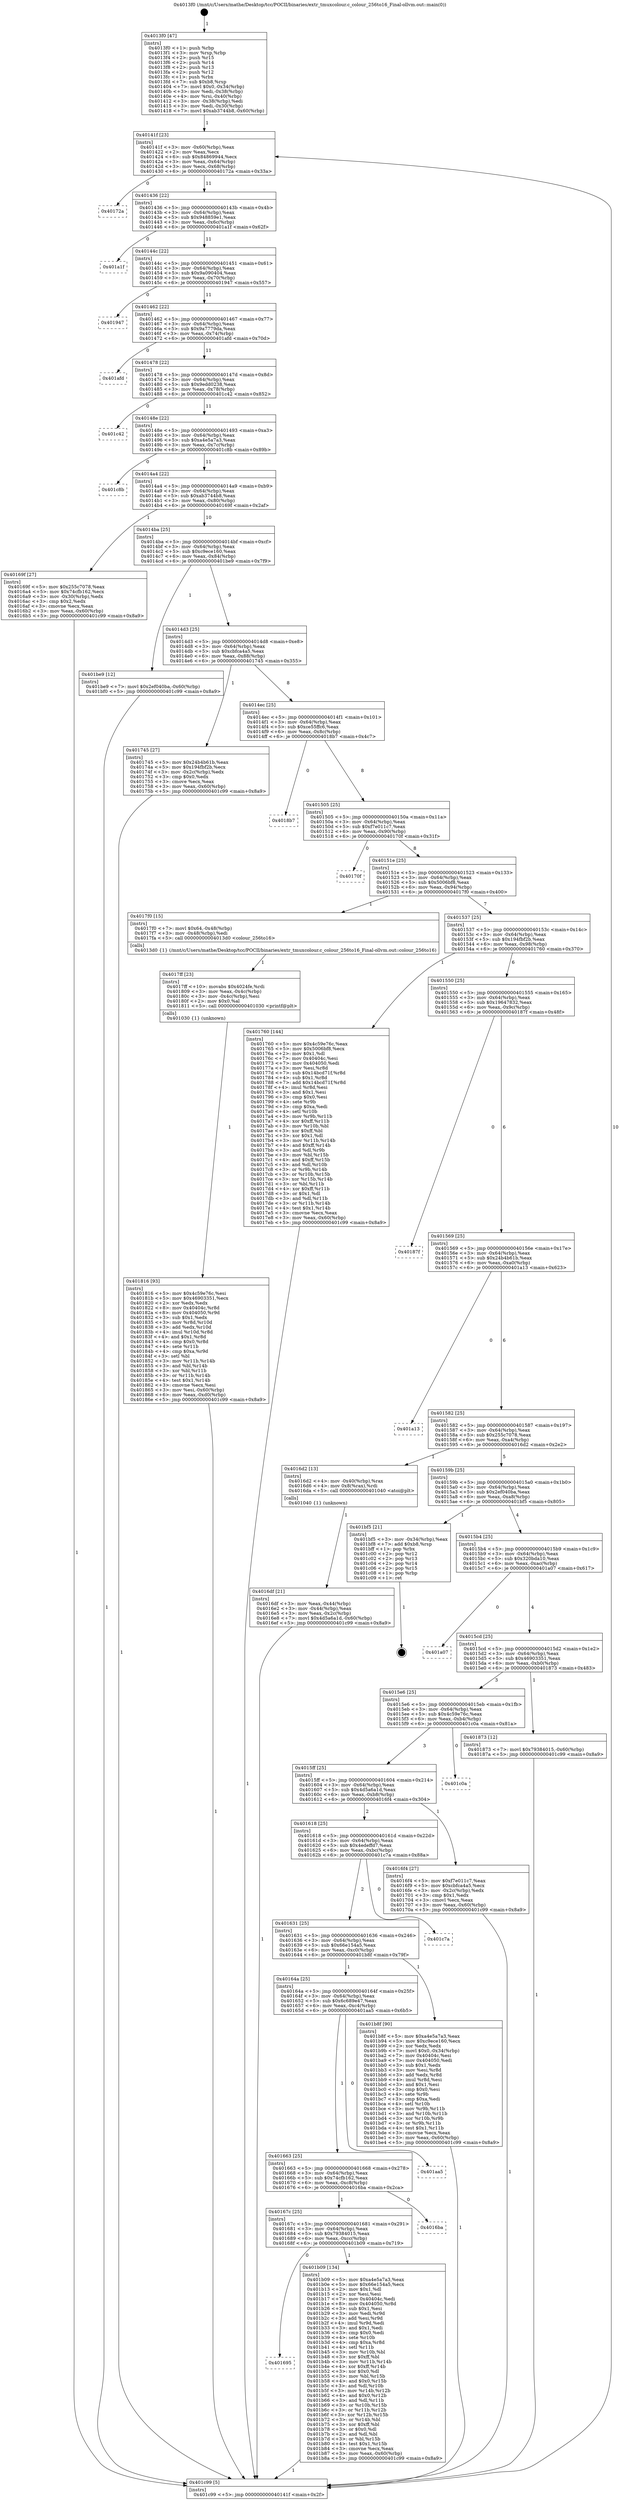 digraph "0x4013f0" {
  label = "0x4013f0 (/mnt/c/Users/mathe/Desktop/tcc/POCII/binaries/extr_tmuxcolour.c_colour_256to16_Final-ollvm.out::main(0))"
  labelloc = "t"
  node[shape=record]

  Entry [label="",width=0.3,height=0.3,shape=circle,fillcolor=black,style=filled]
  "0x40141f" [label="{
     0x40141f [23]\l
     | [instrs]\l
     &nbsp;&nbsp;0x40141f \<+3\>: mov -0x60(%rbp),%eax\l
     &nbsp;&nbsp;0x401422 \<+2\>: mov %eax,%ecx\l
     &nbsp;&nbsp;0x401424 \<+6\>: sub $0x84869944,%ecx\l
     &nbsp;&nbsp;0x40142a \<+3\>: mov %eax,-0x64(%rbp)\l
     &nbsp;&nbsp;0x40142d \<+3\>: mov %ecx,-0x68(%rbp)\l
     &nbsp;&nbsp;0x401430 \<+6\>: je 000000000040172a \<main+0x33a\>\l
  }"]
  "0x40172a" [label="{
     0x40172a\l
  }", style=dashed]
  "0x401436" [label="{
     0x401436 [22]\l
     | [instrs]\l
     &nbsp;&nbsp;0x401436 \<+5\>: jmp 000000000040143b \<main+0x4b\>\l
     &nbsp;&nbsp;0x40143b \<+3\>: mov -0x64(%rbp),%eax\l
     &nbsp;&nbsp;0x40143e \<+5\>: sub $0x948859e1,%eax\l
     &nbsp;&nbsp;0x401443 \<+3\>: mov %eax,-0x6c(%rbp)\l
     &nbsp;&nbsp;0x401446 \<+6\>: je 0000000000401a1f \<main+0x62f\>\l
  }"]
  Exit [label="",width=0.3,height=0.3,shape=circle,fillcolor=black,style=filled,peripheries=2]
  "0x401a1f" [label="{
     0x401a1f\l
  }", style=dashed]
  "0x40144c" [label="{
     0x40144c [22]\l
     | [instrs]\l
     &nbsp;&nbsp;0x40144c \<+5\>: jmp 0000000000401451 \<main+0x61\>\l
     &nbsp;&nbsp;0x401451 \<+3\>: mov -0x64(%rbp),%eax\l
     &nbsp;&nbsp;0x401454 \<+5\>: sub $0x9a090404,%eax\l
     &nbsp;&nbsp;0x401459 \<+3\>: mov %eax,-0x70(%rbp)\l
     &nbsp;&nbsp;0x40145c \<+6\>: je 0000000000401947 \<main+0x557\>\l
  }"]
  "0x401695" [label="{
     0x401695\l
  }", style=dashed]
  "0x401947" [label="{
     0x401947\l
  }", style=dashed]
  "0x401462" [label="{
     0x401462 [22]\l
     | [instrs]\l
     &nbsp;&nbsp;0x401462 \<+5\>: jmp 0000000000401467 \<main+0x77\>\l
     &nbsp;&nbsp;0x401467 \<+3\>: mov -0x64(%rbp),%eax\l
     &nbsp;&nbsp;0x40146a \<+5\>: sub $0x9a7779da,%eax\l
     &nbsp;&nbsp;0x40146f \<+3\>: mov %eax,-0x74(%rbp)\l
     &nbsp;&nbsp;0x401472 \<+6\>: je 0000000000401afd \<main+0x70d\>\l
  }"]
  "0x401b09" [label="{
     0x401b09 [134]\l
     | [instrs]\l
     &nbsp;&nbsp;0x401b09 \<+5\>: mov $0xa4e5a7a3,%eax\l
     &nbsp;&nbsp;0x401b0e \<+5\>: mov $0x66e154a5,%ecx\l
     &nbsp;&nbsp;0x401b13 \<+2\>: mov $0x1,%dl\l
     &nbsp;&nbsp;0x401b15 \<+2\>: xor %esi,%esi\l
     &nbsp;&nbsp;0x401b17 \<+7\>: mov 0x40404c,%edi\l
     &nbsp;&nbsp;0x401b1e \<+8\>: mov 0x404050,%r8d\l
     &nbsp;&nbsp;0x401b26 \<+3\>: sub $0x1,%esi\l
     &nbsp;&nbsp;0x401b29 \<+3\>: mov %edi,%r9d\l
     &nbsp;&nbsp;0x401b2c \<+3\>: add %esi,%r9d\l
     &nbsp;&nbsp;0x401b2f \<+4\>: imul %r9d,%edi\l
     &nbsp;&nbsp;0x401b33 \<+3\>: and $0x1,%edi\l
     &nbsp;&nbsp;0x401b36 \<+3\>: cmp $0x0,%edi\l
     &nbsp;&nbsp;0x401b39 \<+4\>: sete %r10b\l
     &nbsp;&nbsp;0x401b3d \<+4\>: cmp $0xa,%r8d\l
     &nbsp;&nbsp;0x401b41 \<+4\>: setl %r11b\l
     &nbsp;&nbsp;0x401b45 \<+3\>: mov %r10b,%bl\l
     &nbsp;&nbsp;0x401b48 \<+3\>: xor $0xff,%bl\l
     &nbsp;&nbsp;0x401b4b \<+3\>: mov %r11b,%r14b\l
     &nbsp;&nbsp;0x401b4e \<+4\>: xor $0xff,%r14b\l
     &nbsp;&nbsp;0x401b52 \<+3\>: xor $0x0,%dl\l
     &nbsp;&nbsp;0x401b55 \<+3\>: mov %bl,%r15b\l
     &nbsp;&nbsp;0x401b58 \<+4\>: and $0x0,%r15b\l
     &nbsp;&nbsp;0x401b5c \<+3\>: and %dl,%r10b\l
     &nbsp;&nbsp;0x401b5f \<+3\>: mov %r14b,%r12b\l
     &nbsp;&nbsp;0x401b62 \<+4\>: and $0x0,%r12b\l
     &nbsp;&nbsp;0x401b66 \<+3\>: and %dl,%r11b\l
     &nbsp;&nbsp;0x401b69 \<+3\>: or %r10b,%r15b\l
     &nbsp;&nbsp;0x401b6c \<+3\>: or %r11b,%r12b\l
     &nbsp;&nbsp;0x401b6f \<+3\>: xor %r12b,%r15b\l
     &nbsp;&nbsp;0x401b72 \<+3\>: or %r14b,%bl\l
     &nbsp;&nbsp;0x401b75 \<+3\>: xor $0xff,%bl\l
     &nbsp;&nbsp;0x401b78 \<+3\>: or $0x0,%dl\l
     &nbsp;&nbsp;0x401b7b \<+2\>: and %dl,%bl\l
     &nbsp;&nbsp;0x401b7d \<+3\>: or %bl,%r15b\l
     &nbsp;&nbsp;0x401b80 \<+4\>: test $0x1,%r15b\l
     &nbsp;&nbsp;0x401b84 \<+3\>: cmovne %ecx,%eax\l
     &nbsp;&nbsp;0x401b87 \<+3\>: mov %eax,-0x60(%rbp)\l
     &nbsp;&nbsp;0x401b8a \<+5\>: jmp 0000000000401c99 \<main+0x8a9\>\l
  }"]
  "0x401afd" [label="{
     0x401afd\l
  }", style=dashed]
  "0x401478" [label="{
     0x401478 [22]\l
     | [instrs]\l
     &nbsp;&nbsp;0x401478 \<+5\>: jmp 000000000040147d \<main+0x8d\>\l
     &nbsp;&nbsp;0x40147d \<+3\>: mov -0x64(%rbp),%eax\l
     &nbsp;&nbsp;0x401480 \<+5\>: sub $0x9edd0238,%eax\l
     &nbsp;&nbsp;0x401485 \<+3\>: mov %eax,-0x78(%rbp)\l
     &nbsp;&nbsp;0x401488 \<+6\>: je 0000000000401c42 \<main+0x852\>\l
  }"]
  "0x40167c" [label="{
     0x40167c [25]\l
     | [instrs]\l
     &nbsp;&nbsp;0x40167c \<+5\>: jmp 0000000000401681 \<main+0x291\>\l
     &nbsp;&nbsp;0x401681 \<+3\>: mov -0x64(%rbp),%eax\l
     &nbsp;&nbsp;0x401684 \<+5\>: sub $0x79384015,%eax\l
     &nbsp;&nbsp;0x401689 \<+6\>: mov %eax,-0xcc(%rbp)\l
     &nbsp;&nbsp;0x40168f \<+6\>: je 0000000000401b09 \<main+0x719\>\l
  }"]
  "0x401c42" [label="{
     0x401c42\l
  }", style=dashed]
  "0x40148e" [label="{
     0x40148e [22]\l
     | [instrs]\l
     &nbsp;&nbsp;0x40148e \<+5\>: jmp 0000000000401493 \<main+0xa3\>\l
     &nbsp;&nbsp;0x401493 \<+3\>: mov -0x64(%rbp),%eax\l
     &nbsp;&nbsp;0x401496 \<+5\>: sub $0xa4e5a7a3,%eax\l
     &nbsp;&nbsp;0x40149b \<+3\>: mov %eax,-0x7c(%rbp)\l
     &nbsp;&nbsp;0x40149e \<+6\>: je 0000000000401c8b \<main+0x89b\>\l
  }"]
  "0x4016ba" [label="{
     0x4016ba\l
  }", style=dashed]
  "0x401c8b" [label="{
     0x401c8b\l
  }", style=dashed]
  "0x4014a4" [label="{
     0x4014a4 [22]\l
     | [instrs]\l
     &nbsp;&nbsp;0x4014a4 \<+5\>: jmp 00000000004014a9 \<main+0xb9\>\l
     &nbsp;&nbsp;0x4014a9 \<+3\>: mov -0x64(%rbp),%eax\l
     &nbsp;&nbsp;0x4014ac \<+5\>: sub $0xab3744b8,%eax\l
     &nbsp;&nbsp;0x4014b1 \<+3\>: mov %eax,-0x80(%rbp)\l
     &nbsp;&nbsp;0x4014b4 \<+6\>: je 000000000040169f \<main+0x2af\>\l
  }"]
  "0x401663" [label="{
     0x401663 [25]\l
     | [instrs]\l
     &nbsp;&nbsp;0x401663 \<+5\>: jmp 0000000000401668 \<main+0x278\>\l
     &nbsp;&nbsp;0x401668 \<+3\>: mov -0x64(%rbp),%eax\l
     &nbsp;&nbsp;0x40166b \<+5\>: sub $0x74cfb162,%eax\l
     &nbsp;&nbsp;0x401670 \<+6\>: mov %eax,-0xc8(%rbp)\l
     &nbsp;&nbsp;0x401676 \<+6\>: je 00000000004016ba \<main+0x2ca\>\l
  }"]
  "0x40169f" [label="{
     0x40169f [27]\l
     | [instrs]\l
     &nbsp;&nbsp;0x40169f \<+5\>: mov $0x255c7078,%eax\l
     &nbsp;&nbsp;0x4016a4 \<+5\>: mov $0x74cfb162,%ecx\l
     &nbsp;&nbsp;0x4016a9 \<+3\>: mov -0x30(%rbp),%edx\l
     &nbsp;&nbsp;0x4016ac \<+3\>: cmp $0x2,%edx\l
     &nbsp;&nbsp;0x4016af \<+3\>: cmovne %ecx,%eax\l
     &nbsp;&nbsp;0x4016b2 \<+3\>: mov %eax,-0x60(%rbp)\l
     &nbsp;&nbsp;0x4016b5 \<+5\>: jmp 0000000000401c99 \<main+0x8a9\>\l
  }"]
  "0x4014ba" [label="{
     0x4014ba [25]\l
     | [instrs]\l
     &nbsp;&nbsp;0x4014ba \<+5\>: jmp 00000000004014bf \<main+0xcf\>\l
     &nbsp;&nbsp;0x4014bf \<+3\>: mov -0x64(%rbp),%eax\l
     &nbsp;&nbsp;0x4014c2 \<+5\>: sub $0xc9ece160,%eax\l
     &nbsp;&nbsp;0x4014c7 \<+6\>: mov %eax,-0x84(%rbp)\l
     &nbsp;&nbsp;0x4014cd \<+6\>: je 0000000000401be9 \<main+0x7f9\>\l
  }"]
  "0x401c99" [label="{
     0x401c99 [5]\l
     | [instrs]\l
     &nbsp;&nbsp;0x401c99 \<+5\>: jmp 000000000040141f \<main+0x2f\>\l
  }"]
  "0x4013f0" [label="{
     0x4013f0 [47]\l
     | [instrs]\l
     &nbsp;&nbsp;0x4013f0 \<+1\>: push %rbp\l
     &nbsp;&nbsp;0x4013f1 \<+3\>: mov %rsp,%rbp\l
     &nbsp;&nbsp;0x4013f4 \<+2\>: push %r15\l
     &nbsp;&nbsp;0x4013f6 \<+2\>: push %r14\l
     &nbsp;&nbsp;0x4013f8 \<+2\>: push %r13\l
     &nbsp;&nbsp;0x4013fa \<+2\>: push %r12\l
     &nbsp;&nbsp;0x4013fc \<+1\>: push %rbx\l
     &nbsp;&nbsp;0x4013fd \<+7\>: sub $0xb8,%rsp\l
     &nbsp;&nbsp;0x401404 \<+7\>: movl $0x0,-0x34(%rbp)\l
     &nbsp;&nbsp;0x40140b \<+3\>: mov %edi,-0x38(%rbp)\l
     &nbsp;&nbsp;0x40140e \<+4\>: mov %rsi,-0x40(%rbp)\l
     &nbsp;&nbsp;0x401412 \<+3\>: mov -0x38(%rbp),%edi\l
     &nbsp;&nbsp;0x401415 \<+3\>: mov %edi,-0x30(%rbp)\l
     &nbsp;&nbsp;0x401418 \<+7\>: movl $0xab3744b8,-0x60(%rbp)\l
  }"]
  "0x401aa5" [label="{
     0x401aa5\l
  }", style=dashed]
  "0x401be9" [label="{
     0x401be9 [12]\l
     | [instrs]\l
     &nbsp;&nbsp;0x401be9 \<+7\>: movl $0x2ef040ba,-0x60(%rbp)\l
     &nbsp;&nbsp;0x401bf0 \<+5\>: jmp 0000000000401c99 \<main+0x8a9\>\l
  }"]
  "0x4014d3" [label="{
     0x4014d3 [25]\l
     | [instrs]\l
     &nbsp;&nbsp;0x4014d3 \<+5\>: jmp 00000000004014d8 \<main+0xe8\>\l
     &nbsp;&nbsp;0x4014d8 \<+3\>: mov -0x64(%rbp),%eax\l
     &nbsp;&nbsp;0x4014db \<+5\>: sub $0xcbfca4a5,%eax\l
     &nbsp;&nbsp;0x4014e0 \<+6\>: mov %eax,-0x88(%rbp)\l
     &nbsp;&nbsp;0x4014e6 \<+6\>: je 0000000000401745 \<main+0x355\>\l
  }"]
  "0x40164a" [label="{
     0x40164a [25]\l
     | [instrs]\l
     &nbsp;&nbsp;0x40164a \<+5\>: jmp 000000000040164f \<main+0x25f\>\l
     &nbsp;&nbsp;0x40164f \<+3\>: mov -0x64(%rbp),%eax\l
     &nbsp;&nbsp;0x401652 \<+5\>: sub $0x6c689e47,%eax\l
     &nbsp;&nbsp;0x401657 \<+6\>: mov %eax,-0xc4(%rbp)\l
     &nbsp;&nbsp;0x40165d \<+6\>: je 0000000000401aa5 \<main+0x6b5\>\l
  }"]
  "0x401745" [label="{
     0x401745 [27]\l
     | [instrs]\l
     &nbsp;&nbsp;0x401745 \<+5\>: mov $0x24b4b61b,%eax\l
     &nbsp;&nbsp;0x40174a \<+5\>: mov $0x194fbf2b,%ecx\l
     &nbsp;&nbsp;0x40174f \<+3\>: mov -0x2c(%rbp),%edx\l
     &nbsp;&nbsp;0x401752 \<+3\>: cmp $0x0,%edx\l
     &nbsp;&nbsp;0x401755 \<+3\>: cmove %ecx,%eax\l
     &nbsp;&nbsp;0x401758 \<+3\>: mov %eax,-0x60(%rbp)\l
     &nbsp;&nbsp;0x40175b \<+5\>: jmp 0000000000401c99 \<main+0x8a9\>\l
  }"]
  "0x4014ec" [label="{
     0x4014ec [25]\l
     | [instrs]\l
     &nbsp;&nbsp;0x4014ec \<+5\>: jmp 00000000004014f1 \<main+0x101\>\l
     &nbsp;&nbsp;0x4014f1 \<+3\>: mov -0x64(%rbp),%eax\l
     &nbsp;&nbsp;0x4014f4 \<+5\>: sub $0xce55ffc6,%eax\l
     &nbsp;&nbsp;0x4014f9 \<+6\>: mov %eax,-0x8c(%rbp)\l
     &nbsp;&nbsp;0x4014ff \<+6\>: je 00000000004018b7 \<main+0x4c7\>\l
  }"]
  "0x401b8f" [label="{
     0x401b8f [90]\l
     | [instrs]\l
     &nbsp;&nbsp;0x401b8f \<+5\>: mov $0xa4e5a7a3,%eax\l
     &nbsp;&nbsp;0x401b94 \<+5\>: mov $0xc9ece160,%ecx\l
     &nbsp;&nbsp;0x401b99 \<+2\>: xor %edx,%edx\l
     &nbsp;&nbsp;0x401b9b \<+7\>: movl $0x0,-0x34(%rbp)\l
     &nbsp;&nbsp;0x401ba2 \<+7\>: mov 0x40404c,%esi\l
     &nbsp;&nbsp;0x401ba9 \<+7\>: mov 0x404050,%edi\l
     &nbsp;&nbsp;0x401bb0 \<+3\>: sub $0x1,%edx\l
     &nbsp;&nbsp;0x401bb3 \<+3\>: mov %esi,%r8d\l
     &nbsp;&nbsp;0x401bb6 \<+3\>: add %edx,%r8d\l
     &nbsp;&nbsp;0x401bb9 \<+4\>: imul %r8d,%esi\l
     &nbsp;&nbsp;0x401bbd \<+3\>: and $0x1,%esi\l
     &nbsp;&nbsp;0x401bc0 \<+3\>: cmp $0x0,%esi\l
     &nbsp;&nbsp;0x401bc3 \<+4\>: sete %r9b\l
     &nbsp;&nbsp;0x401bc7 \<+3\>: cmp $0xa,%edi\l
     &nbsp;&nbsp;0x401bca \<+4\>: setl %r10b\l
     &nbsp;&nbsp;0x401bce \<+3\>: mov %r9b,%r11b\l
     &nbsp;&nbsp;0x401bd1 \<+3\>: and %r10b,%r11b\l
     &nbsp;&nbsp;0x401bd4 \<+3\>: xor %r10b,%r9b\l
     &nbsp;&nbsp;0x401bd7 \<+3\>: or %r9b,%r11b\l
     &nbsp;&nbsp;0x401bda \<+4\>: test $0x1,%r11b\l
     &nbsp;&nbsp;0x401bde \<+3\>: cmovne %ecx,%eax\l
     &nbsp;&nbsp;0x401be1 \<+3\>: mov %eax,-0x60(%rbp)\l
     &nbsp;&nbsp;0x401be4 \<+5\>: jmp 0000000000401c99 \<main+0x8a9\>\l
  }"]
  "0x4018b7" [label="{
     0x4018b7\l
  }", style=dashed]
  "0x401505" [label="{
     0x401505 [25]\l
     | [instrs]\l
     &nbsp;&nbsp;0x401505 \<+5\>: jmp 000000000040150a \<main+0x11a\>\l
     &nbsp;&nbsp;0x40150a \<+3\>: mov -0x64(%rbp),%eax\l
     &nbsp;&nbsp;0x40150d \<+5\>: sub $0xf7e011c7,%eax\l
     &nbsp;&nbsp;0x401512 \<+6\>: mov %eax,-0x90(%rbp)\l
     &nbsp;&nbsp;0x401518 \<+6\>: je 000000000040170f \<main+0x31f\>\l
  }"]
  "0x401631" [label="{
     0x401631 [25]\l
     | [instrs]\l
     &nbsp;&nbsp;0x401631 \<+5\>: jmp 0000000000401636 \<main+0x246\>\l
     &nbsp;&nbsp;0x401636 \<+3\>: mov -0x64(%rbp),%eax\l
     &nbsp;&nbsp;0x401639 \<+5\>: sub $0x66e154a5,%eax\l
     &nbsp;&nbsp;0x40163e \<+6\>: mov %eax,-0xc0(%rbp)\l
     &nbsp;&nbsp;0x401644 \<+6\>: je 0000000000401b8f \<main+0x79f\>\l
  }"]
  "0x40170f" [label="{
     0x40170f\l
  }", style=dashed]
  "0x40151e" [label="{
     0x40151e [25]\l
     | [instrs]\l
     &nbsp;&nbsp;0x40151e \<+5\>: jmp 0000000000401523 \<main+0x133\>\l
     &nbsp;&nbsp;0x401523 \<+3\>: mov -0x64(%rbp),%eax\l
     &nbsp;&nbsp;0x401526 \<+5\>: sub $0x5006bf8,%eax\l
     &nbsp;&nbsp;0x40152b \<+6\>: mov %eax,-0x94(%rbp)\l
     &nbsp;&nbsp;0x401531 \<+6\>: je 00000000004017f0 \<main+0x400\>\l
  }"]
  "0x401c7a" [label="{
     0x401c7a\l
  }", style=dashed]
  "0x4017f0" [label="{
     0x4017f0 [15]\l
     | [instrs]\l
     &nbsp;&nbsp;0x4017f0 \<+7\>: movl $0x64,-0x48(%rbp)\l
     &nbsp;&nbsp;0x4017f7 \<+3\>: mov -0x48(%rbp),%edi\l
     &nbsp;&nbsp;0x4017fa \<+5\>: call 00000000004013d0 \<colour_256to16\>\l
     | [calls]\l
     &nbsp;&nbsp;0x4013d0 \{1\} (/mnt/c/Users/mathe/Desktop/tcc/POCII/binaries/extr_tmuxcolour.c_colour_256to16_Final-ollvm.out::colour_256to16)\l
  }"]
  "0x401537" [label="{
     0x401537 [25]\l
     | [instrs]\l
     &nbsp;&nbsp;0x401537 \<+5\>: jmp 000000000040153c \<main+0x14c\>\l
     &nbsp;&nbsp;0x40153c \<+3\>: mov -0x64(%rbp),%eax\l
     &nbsp;&nbsp;0x40153f \<+5\>: sub $0x194fbf2b,%eax\l
     &nbsp;&nbsp;0x401544 \<+6\>: mov %eax,-0x98(%rbp)\l
     &nbsp;&nbsp;0x40154a \<+6\>: je 0000000000401760 \<main+0x370\>\l
  }"]
  "0x401816" [label="{
     0x401816 [93]\l
     | [instrs]\l
     &nbsp;&nbsp;0x401816 \<+5\>: mov $0x4c59e76c,%esi\l
     &nbsp;&nbsp;0x40181b \<+5\>: mov $0x46903351,%ecx\l
     &nbsp;&nbsp;0x401820 \<+2\>: xor %edx,%edx\l
     &nbsp;&nbsp;0x401822 \<+8\>: mov 0x40404c,%r8d\l
     &nbsp;&nbsp;0x40182a \<+8\>: mov 0x404050,%r9d\l
     &nbsp;&nbsp;0x401832 \<+3\>: sub $0x1,%edx\l
     &nbsp;&nbsp;0x401835 \<+3\>: mov %r8d,%r10d\l
     &nbsp;&nbsp;0x401838 \<+3\>: add %edx,%r10d\l
     &nbsp;&nbsp;0x40183b \<+4\>: imul %r10d,%r8d\l
     &nbsp;&nbsp;0x40183f \<+4\>: and $0x1,%r8d\l
     &nbsp;&nbsp;0x401843 \<+4\>: cmp $0x0,%r8d\l
     &nbsp;&nbsp;0x401847 \<+4\>: sete %r11b\l
     &nbsp;&nbsp;0x40184b \<+4\>: cmp $0xa,%r9d\l
     &nbsp;&nbsp;0x40184f \<+3\>: setl %bl\l
     &nbsp;&nbsp;0x401852 \<+3\>: mov %r11b,%r14b\l
     &nbsp;&nbsp;0x401855 \<+3\>: and %bl,%r14b\l
     &nbsp;&nbsp;0x401858 \<+3\>: xor %bl,%r11b\l
     &nbsp;&nbsp;0x40185b \<+3\>: or %r11b,%r14b\l
     &nbsp;&nbsp;0x40185e \<+4\>: test $0x1,%r14b\l
     &nbsp;&nbsp;0x401862 \<+3\>: cmovne %ecx,%esi\l
     &nbsp;&nbsp;0x401865 \<+3\>: mov %esi,-0x60(%rbp)\l
     &nbsp;&nbsp;0x401868 \<+6\>: mov %eax,-0xd0(%rbp)\l
     &nbsp;&nbsp;0x40186e \<+5\>: jmp 0000000000401c99 \<main+0x8a9\>\l
  }"]
  "0x401760" [label="{
     0x401760 [144]\l
     | [instrs]\l
     &nbsp;&nbsp;0x401760 \<+5\>: mov $0x4c59e76c,%eax\l
     &nbsp;&nbsp;0x401765 \<+5\>: mov $0x5006bf8,%ecx\l
     &nbsp;&nbsp;0x40176a \<+2\>: mov $0x1,%dl\l
     &nbsp;&nbsp;0x40176c \<+7\>: mov 0x40404c,%esi\l
     &nbsp;&nbsp;0x401773 \<+7\>: mov 0x404050,%edi\l
     &nbsp;&nbsp;0x40177a \<+3\>: mov %esi,%r8d\l
     &nbsp;&nbsp;0x40177d \<+7\>: sub $0x14bcd71f,%r8d\l
     &nbsp;&nbsp;0x401784 \<+4\>: sub $0x1,%r8d\l
     &nbsp;&nbsp;0x401788 \<+7\>: add $0x14bcd71f,%r8d\l
     &nbsp;&nbsp;0x40178f \<+4\>: imul %r8d,%esi\l
     &nbsp;&nbsp;0x401793 \<+3\>: and $0x1,%esi\l
     &nbsp;&nbsp;0x401796 \<+3\>: cmp $0x0,%esi\l
     &nbsp;&nbsp;0x401799 \<+4\>: sete %r9b\l
     &nbsp;&nbsp;0x40179d \<+3\>: cmp $0xa,%edi\l
     &nbsp;&nbsp;0x4017a0 \<+4\>: setl %r10b\l
     &nbsp;&nbsp;0x4017a4 \<+3\>: mov %r9b,%r11b\l
     &nbsp;&nbsp;0x4017a7 \<+4\>: xor $0xff,%r11b\l
     &nbsp;&nbsp;0x4017ab \<+3\>: mov %r10b,%bl\l
     &nbsp;&nbsp;0x4017ae \<+3\>: xor $0xff,%bl\l
     &nbsp;&nbsp;0x4017b1 \<+3\>: xor $0x1,%dl\l
     &nbsp;&nbsp;0x4017b4 \<+3\>: mov %r11b,%r14b\l
     &nbsp;&nbsp;0x4017b7 \<+4\>: and $0xff,%r14b\l
     &nbsp;&nbsp;0x4017bb \<+3\>: and %dl,%r9b\l
     &nbsp;&nbsp;0x4017be \<+3\>: mov %bl,%r15b\l
     &nbsp;&nbsp;0x4017c1 \<+4\>: and $0xff,%r15b\l
     &nbsp;&nbsp;0x4017c5 \<+3\>: and %dl,%r10b\l
     &nbsp;&nbsp;0x4017c8 \<+3\>: or %r9b,%r14b\l
     &nbsp;&nbsp;0x4017cb \<+3\>: or %r10b,%r15b\l
     &nbsp;&nbsp;0x4017ce \<+3\>: xor %r15b,%r14b\l
     &nbsp;&nbsp;0x4017d1 \<+3\>: or %bl,%r11b\l
     &nbsp;&nbsp;0x4017d4 \<+4\>: xor $0xff,%r11b\l
     &nbsp;&nbsp;0x4017d8 \<+3\>: or $0x1,%dl\l
     &nbsp;&nbsp;0x4017db \<+3\>: and %dl,%r11b\l
     &nbsp;&nbsp;0x4017de \<+3\>: or %r11b,%r14b\l
     &nbsp;&nbsp;0x4017e1 \<+4\>: test $0x1,%r14b\l
     &nbsp;&nbsp;0x4017e5 \<+3\>: cmovne %ecx,%eax\l
     &nbsp;&nbsp;0x4017e8 \<+3\>: mov %eax,-0x60(%rbp)\l
     &nbsp;&nbsp;0x4017eb \<+5\>: jmp 0000000000401c99 \<main+0x8a9\>\l
  }"]
  "0x401550" [label="{
     0x401550 [25]\l
     | [instrs]\l
     &nbsp;&nbsp;0x401550 \<+5\>: jmp 0000000000401555 \<main+0x165\>\l
     &nbsp;&nbsp;0x401555 \<+3\>: mov -0x64(%rbp),%eax\l
     &nbsp;&nbsp;0x401558 \<+5\>: sub $0x19647832,%eax\l
     &nbsp;&nbsp;0x40155d \<+6\>: mov %eax,-0x9c(%rbp)\l
     &nbsp;&nbsp;0x401563 \<+6\>: je 000000000040187f \<main+0x48f\>\l
  }"]
  "0x4017ff" [label="{
     0x4017ff [23]\l
     | [instrs]\l
     &nbsp;&nbsp;0x4017ff \<+10\>: movabs $0x4024fe,%rdi\l
     &nbsp;&nbsp;0x401809 \<+3\>: mov %eax,-0x4c(%rbp)\l
     &nbsp;&nbsp;0x40180c \<+3\>: mov -0x4c(%rbp),%esi\l
     &nbsp;&nbsp;0x40180f \<+2\>: mov $0x0,%al\l
     &nbsp;&nbsp;0x401811 \<+5\>: call 0000000000401030 \<printf@plt\>\l
     | [calls]\l
     &nbsp;&nbsp;0x401030 \{1\} (unknown)\l
  }"]
  "0x40187f" [label="{
     0x40187f\l
  }", style=dashed]
  "0x401569" [label="{
     0x401569 [25]\l
     | [instrs]\l
     &nbsp;&nbsp;0x401569 \<+5\>: jmp 000000000040156e \<main+0x17e\>\l
     &nbsp;&nbsp;0x40156e \<+3\>: mov -0x64(%rbp),%eax\l
     &nbsp;&nbsp;0x401571 \<+5\>: sub $0x24b4b61b,%eax\l
     &nbsp;&nbsp;0x401576 \<+6\>: mov %eax,-0xa0(%rbp)\l
     &nbsp;&nbsp;0x40157c \<+6\>: je 0000000000401a13 \<main+0x623\>\l
  }"]
  "0x401618" [label="{
     0x401618 [25]\l
     | [instrs]\l
     &nbsp;&nbsp;0x401618 \<+5\>: jmp 000000000040161d \<main+0x22d\>\l
     &nbsp;&nbsp;0x40161d \<+3\>: mov -0x64(%rbp),%eax\l
     &nbsp;&nbsp;0x401620 \<+5\>: sub $0x4edeffd7,%eax\l
     &nbsp;&nbsp;0x401625 \<+6\>: mov %eax,-0xbc(%rbp)\l
     &nbsp;&nbsp;0x40162b \<+6\>: je 0000000000401c7a \<main+0x88a\>\l
  }"]
  "0x401a13" [label="{
     0x401a13\l
  }", style=dashed]
  "0x401582" [label="{
     0x401582 [25]\l
     | [instrs]\l
     &nbsp;&nbsp;0x401582 \<+5\>: jmp 0000000000401587 \<main+0x197\>\l
     &nbsp;&nbsp;0x401587 \<+3\>: mov -0x64(%rbp),%eax\l
     &nbsp;&nbsp;0x40158a \<+5\>: sub $0x255c7078,%eax\l
     &nbsp;&nbsp;0x40158f \<+6\>: mov %eax,-0xa4(%rbp)\l
     &nbsp;&nbsp;0x401595 \<+6\>: je 00000000004016d2 \<main+0x2e2\>\l
  }"]
  "0x4016f4" [label="{
     0x4016f4 [27]\l
     | [instrs]\l
     &nbsp;&nbsp;0x4016f4 \<+5\>: mov $0xf7e011c7,%eax\l
     &nbsp;&nbsp;0x4016f9 \<+5\>: mov $0xcbfca4a5,%ecx\l
     &nbsp;&nbsp;0x4016fe \<+3\>: mov -0x2c(%rbp),%edx\l
     &nbsp;&nbsp;0x401701 \<+3\>: cmp $0x1,%edx\l
     &nbsp;&nbsp;0x401704 \<+3\>: cmovl %ecx,%eax\l
     &nbsp;&nbsp;0x401707 \<+3\>: mov %eax,-0x60(%rbp)\l
     &nbsp;&nbsp;0x40170a \<+5\>: jmp 0000000000401c99 \<main+0x8a9\>\l
  }"]
  "0x4016d2" [label="{
     0x4016d2 [13]\l
     | [instrs]\l
     &nbsp;&nbsp;0x4016d2 \<+4\>: mov -0x40(%rbp),%rax\l
     &nbsp;&nbsp;0x4016d6 \<+4\>: mov 0x8(%rax),%rdi\l
     &nbsp;&nbsp;0x4016da \<+5\>: call 0000000000401040 \<atoi@plt\>\l
     | [calls]\l
     &nbsp;&nbsp;0x401040 \{1\} (unknown)\l
  }"]
  "0x40159b" [label="{
     0x40159b [25]\l
     | [instrs]\l
     &nbsp;&nbsp;0x40159b \<+5\>: jmp 00000000004015a0 \<main+0x1b0\>\l
     &nbsp;&nbsp;0x4015a0 \<+3\>: mov -0x64(%rbp),%eax\l
     &nbsp;&nbsp;0x4015a3 \<+5\>: sub $0x2ef040ba,%eax\l
     &nbsp;&nbsp;0x4015a8 \<+6\>: mov %eax,-0xa8(%rbp)\l
     &nbsp;&nbsp;0x4015ae \<+6\>: je 0000000000401bf5 \<main+0x805\>\l
  }"]
  "0x4016df" [label="{
     0x4016df [21]\l
     | [instrs]\l
     &nbsp;&nbsp;0x4016df \<+3\>: mov %eax,-0x44(%rbp)\l
     &nbsp;&nbsp;0x4016e2 \<+3\>: mov -0x44(%rbp),%eax\l
     &nbsp;&nbsp;0x4016e5 \<+3\>: mov %eax,-0x2c(%rbp)\l
     &nbsp;&nbsp;0x4016e8 \<+7\>: movl $0x4d5a6a1d,-0x60(%rbp)\l
     &nbsp;&nbsp;0x4016ef \<+5\>: jmp 0000000000401c99 \<main+0x8a9\>\l
  }"]
  "0x4015ff" [label="{
     0x4015ff [25]\l
     | [instrs]\l
     &nbsp;&nbsp;0x4015ff \<+5\>: jmp 0000000000401604 \<main+0x214\>\l
     &nbsp;&nbsp;0x401604 \<+3\>: mov -0x64(%rbp),%eax\l
     &nbsp;&nbsp;0x401607 \<+5\>: sub $0x4d5a6a1d,%eax\l
     &nbsp;&nbsp;0x40160c \<+6\>: mov %eax,-0xb8(%rbp)\l
     &nbsp;&nbsp;0x401612 \<+6\>: je 00000000004016f4 \<main+0x304\>\l
  }"]
  "0x401bf5" [label="{
     0x401bf5 [21]\l
     | [instrs]\l
     &nbsp;&nbsp;0x401bf5 \<+3\>: mov -0x34(%rbp),%eax\l
     &nbsp;&nbsp;0x401bf8 \<+7\>: add $0xb8,%rsp\l
     &nbsp;&nbsp;0x401bff \<+1\>: pop %rbx\l
     &nbsp;&nbsp;0x401c00 \<+2\>: pop %r12\l
     &nbsp;&nbsp;0x401c02 \<+2\>: pop %r13\l
     &nbsp;&nbsp;0x401c04 \<+2\>: pop %r14\l
     &nbsp;&nbsp;0x401c06 \<+2\>: pop %r15\l
     &nbsp;&nbsp;0x401c08 \<+1\>: pop %rbp\l
     &nbsp;&nbsp;0x401c09 \<+1\>: ret\l
  }"]
  "0x4015b4" [label="{
     0x4015b4 [25]\l
     | [instrs]\l
     &nbsp;&nbsp;0x4015b4 \<+5\>: jmp 00000000004015b9 \<main+0x1c9\>\l
     &nbsp;&nbsp;0x4015b9 \<+3\>: mov -0x64(%rbp),%eax\l
     &nbsp;&nbsp;0x4015bc \<+5\>: sub $0x320bda10,%eax\l
     &nbsp;&nbsp;0x4015c1 \<+6\>: mov %eax,-0xac(%rbp)\l
     &nbsp;&nbsp;0x4015c7 \<+6\>: je 0000000000401a07 \<main+0x617\>\l
  }"]
  "0x401c0a" [label="{
     0x401c0a\l
  }", style=dashed]
  "0x401a07" [label="{
     0x401a07\l
  }", style=dashed]
  "0x4015cd" [label="{
     0x4015cd [25]\l
     | [instrs]\l
     &nbsp;&nbsp;0x4015cd \<+5\>: jmp 00000000004015d2 \<main+0x1e2\>\l
     &nbsp;&nbsp;0x4015d2 \<+3\>: mov -0x64(%rbp),%eax\l
     &nbsp;&nbsp;0x4015d5 \<+5\>: sub $0x46903351,%eax\l
     &nbsp;&nbsp;0x4015da \<+6\>: mov %eax,-0xb0(%rbp)\l
     &nbsp;&nbsp;0x4015e0 \<+6\>: je 0000000000401873 \<main+0x483\>\l
  }"]
  "0x4015e6" [label="{
     0x4015e6 [25]\l
     | [instrs]\l
     &nbsp;&nbsp;0x4015e6 \<+5\>: jmp 00000000004015eb \<main+0x1fb\>\l
     &nbsp;&nbsp;0x4015eb \<+3\>: mov -0x64(%rbp),%eax\l
     &nbsp;&nbsp;0x4015ee \<+5\>: sub $0x4c59e76c,%eax\l
     &nbsp;&nbsp;0x4015f3 \<+6\>: mov %eax,-0xb4(%rbp)\l
     &nbsp;&nbsp;0x4015f9 \<+6\>: je 0000000000401c0a \<main+0x81a\>\l
  }"]
  "0x401873" [label="{
     0x401873 [12]\l
     | [instrs]\l
     &nbsp;&nbsp;0x401873 \<+7\>: movl $0x79384015,-0x60(%rbp)\l
     &nbsp;&nbsp;0x40187a \<+5\>: jmp 0000000000401c99 \<main+0x8a9\>\l
  }"]
  Entry -> "0x4013f0" [label=" 1"]
  "0x40141f" -> "0x40172a" [label=" 0"]
  "0x40141f" -> "0x401436" [label=" 11"]
  "0x401bf5" -> Exit [label=" 1"]
  "0x401436" -> "0x401a1f" [label=" 0"]
  "0x401436" -> "0x40144c" [label=" 11"]
  "0x401be9" -> "0x401c99" [label=" 1"]
  "0x40144c" -> "0x401947" [label=" 0"]
  "0x40144c" -> "0x401462" [label=" 11"]
  "0x401b8f" -> "0x401c99" [label=" 1"]
  "0x401462" -> "0x401afd" [label=" 0"]
  "0x401462" -> "0x401478" [label=" 11"]
  "0x401b09" -> "0x401c99" [label=" 1"]
  "0x401478" -> "0x401c42" [label=" 0"]
  "0x401478" -> "0x40148e" [label=" 11"]
  "0x40167c" -> "0x401b09" [label=" 1"]
  "0x40148e" -> "0x401c8b" [label=" 0"]
  "0x40148e" -> "0x4014a4" [label=" 11"]
  "0x40167c" -> "0x401695" [label=" 0"]
  "0x4014a4" -> "0x40169f" [label=" 1"]
  "0x4014a4" -> "0x4014ba" [label=" 10"]
  "0x40169f" -> "0x401c99" [label=" 1"]
  "0x4013f0" -> "0x40141f" [label=" 1"]
  "0x401c99" -> "0x40141f" [label=" 10"]
  "0x401663" -> "0x4016ba" [label=" 0"]
  "0x4014ba" -> "0x401be9" [label=" 1"]
  "0x4014ba" -> "0x4014d3" [label=" 9"]
  "0x401663" -> "0x40167c" [label=" 1"]
  "0x4014d3" -> "0x401745" [label=" 1"]
  "0x4014d3" -> "0x4014ec" [label=" 8"]
  "0x40164a" -> "0x401aa5" [label=" 0"]
  "0x4014ec" -> "0x4018b7" [label=" 0"]
  "0x4014ec" -> "0x401505" [label=" 8"]
  "0x40164a" -> "0x401663" [label=" 1"]
  "0x401505" -> "0x40170f" [label=" 0"]
  "0x401505" -> "0x40151e" [label=" 8"]
  "0x401631" -> "0x401b8f" [label=" 1"]
  "0x40151e" -> "0x4017f0" [label=" 1"]
  "0x40151e" -> "0x401537" [label=" 7"]
  "0x401631" -> "0x40164a" [label=" 1"]
  "0x401537" -> "0x401760" [label=" 1"]
  "0x401537" -> "0x401550" [label=" 6"]
  "0x401618" -> "0x401c7a" [label=" 0"]
  "0x401550" -> "0x40187f" [label=" 0"]
  "0x401550" -> "0x401569" [label=" 6"]
  "0x401618" -> "0x401631" [label=" 2"]
  "0x401569" -> "0x401a13" [label=" 0"]
  "0x401569" -> "0x401582" [label=" 6"]
  "0x401873" -> "0x401c99" [label=" 1"]
  "0x401582" -> "0x4016d2" [label=" 1"]
  "0x401582" -> "0x40159b" [label=" 5"]
  "0x4016d2" -> "0x4016df" [label=" 1"]
  "0x4016df" -> "0x401c99" [label=" 1"]
  "0x401816" -> "0x401c99" [label=" 1"]
  "0x40159b" -> "0x401bf5" [label=" 1"]
  "0x40159b" -> "0x4015b4" [label=" 4"]
  "0x4017f0" -> "0x4017ff" [label=" 1"]
  "0x4015b4" -> "0x401a07" [label=" 0"]
  "0x4015b4" -> "0x4015cd" [label=" 4"]
  "0x401760" -> "0x401c99" [label=" 1"]
  "0x4015cd" -> "0x401873" [label=" 1"]
  "0x4015cd" -> "0x4015e6" [label=" 3"]
  "0x401745" -> "0x401c99" [label=" 1"]
  "0x4015e6" -> "0x401c0a" [label=" 0"]
  "0x4015e6" -> "0x4015ff" [label=" 3"]
  "0x4017ff" -> "0x401816" [label=" 1"]
  "0x4015ff" -> "0x4016f4" [label=" 1"]
  "0x4015ff" -> "0x401618" [label=" 2"]
  "0x4016f4" -> "0x401c99" [label=" 1"]
}
